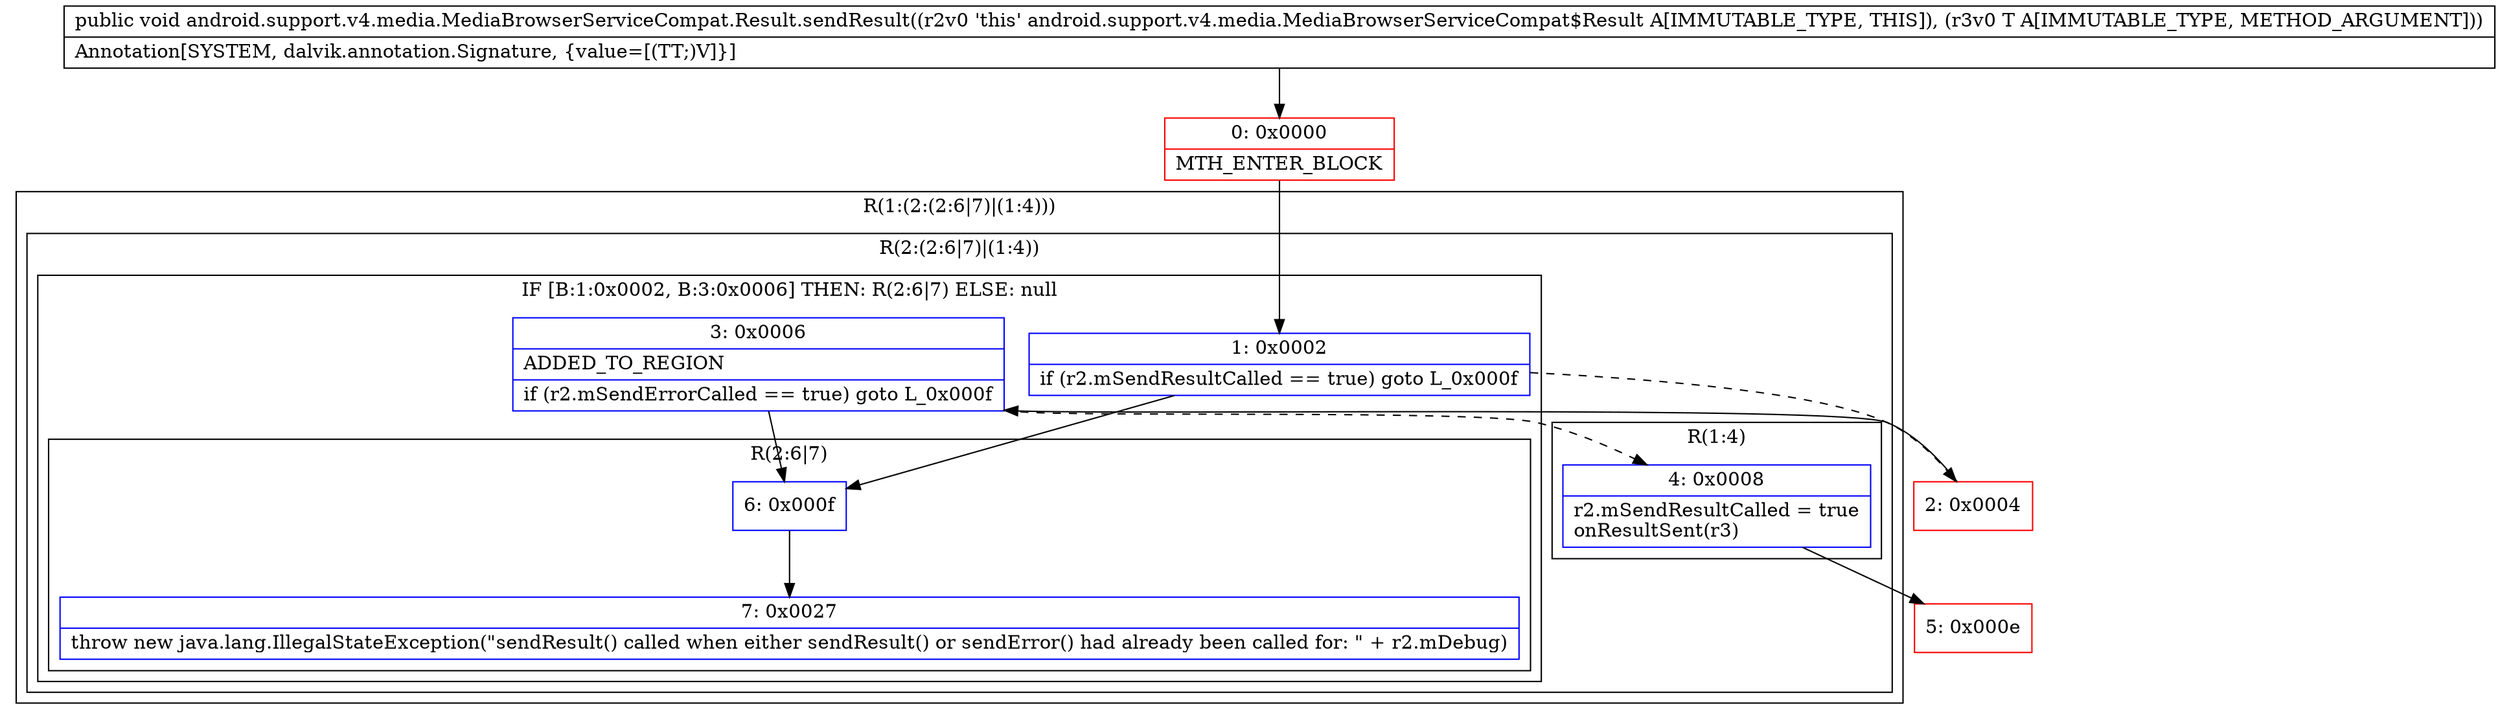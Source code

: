 digraph "CFG forandroid.support.v4.media.MediaBrowserServiceCompat.Result.sendResult(Ljava\/lang\/Object;)V" {
subgraph cluster_Region_1374195896 {
label = "R(1:(2:(2:6|7)|(1:4)))";
node [shape=record,color=blue];
subgraph cluster_Region_1782951672 {
label = "R(2:(2:6|7)|(1:4))";
node [shape=record,color=blue];
subgraph cluster_IfRegion_1931073857 {
label = "IF [B:1:0x0002, B:3:0x0006] THEN: R(2:6|7) ELSE: null";
node [shape=record,color=blue];
Node_1 [shape=record,label="{1\:\ 0x0002|if (r2.mSendResultCalled == true) goto L_0x000f\l}"];
Node_3 [shape=record,label="{3\:\ 0x0006|ADDED_TO_REGION\l|if (r2.mSendErrorCalled == true) goto L_0x000f\l}"];
subgraph cluster_Region_1369823487 {
label = "R(2:6|7)";
node [shape=record,color=blue];
Node_6 [shape=record,label="{6\:\ 0x000f}"];
Node_7 [shape=record,label="{7\:\ 0x0027|throw new java.lang.IllegalStateException(\"sendResult() called when either sendResult() or sendError() had already been called for: \" + r2.mDebug)\l}"];
}
}
subgraph cluster_Region_1155399459 {
label = "R(1:4)";
node [shape=record,color=blue];
Node_4 [shape=record,label="{4\:\ 0x0008|r2.mSendResultCalled = true\lonResultSent(r3)\l}"];
}
}
}
Node_0 [shape=record,color=red,label="{0\:\ 0x0000|MTH_ENTER_BLOCK\l}"];
Node_2 [shape=record,color=red,label="{2\:\ 0x0004}"];
Node_5 [shape=record,color=red,label="{5\:\ 0x000e}"];
MethodNode[shape=record,label="{public void android.support.v4.media.MediaBrowserServiceCompat.Result.sendResult((r2v0 'this' android.support.v4.media.MediaBrowserServiceCompat$Result A[IMMUTABLE_TYPE, THIS]), (r3v0 T A[IMMUTABLE_TYPE, METHOD_ARGUMENT]))  | Annotation[SYSTEM, dalvik.annotation.Signature, \{value=[(TT;)V]\}]\l}"];
MethodNode -> Node_0;
Node_1 -> Node_2[style=dashed];
Node_1 -> Node_6;
Node_3 -> Node_4[style=dashed];
Node_3 -> Node_6;
Node_6 -> Node_7;
Node_4 -> Node_5;
Node_0 -> Node_1;
Node_2 -> Node_3;
}

